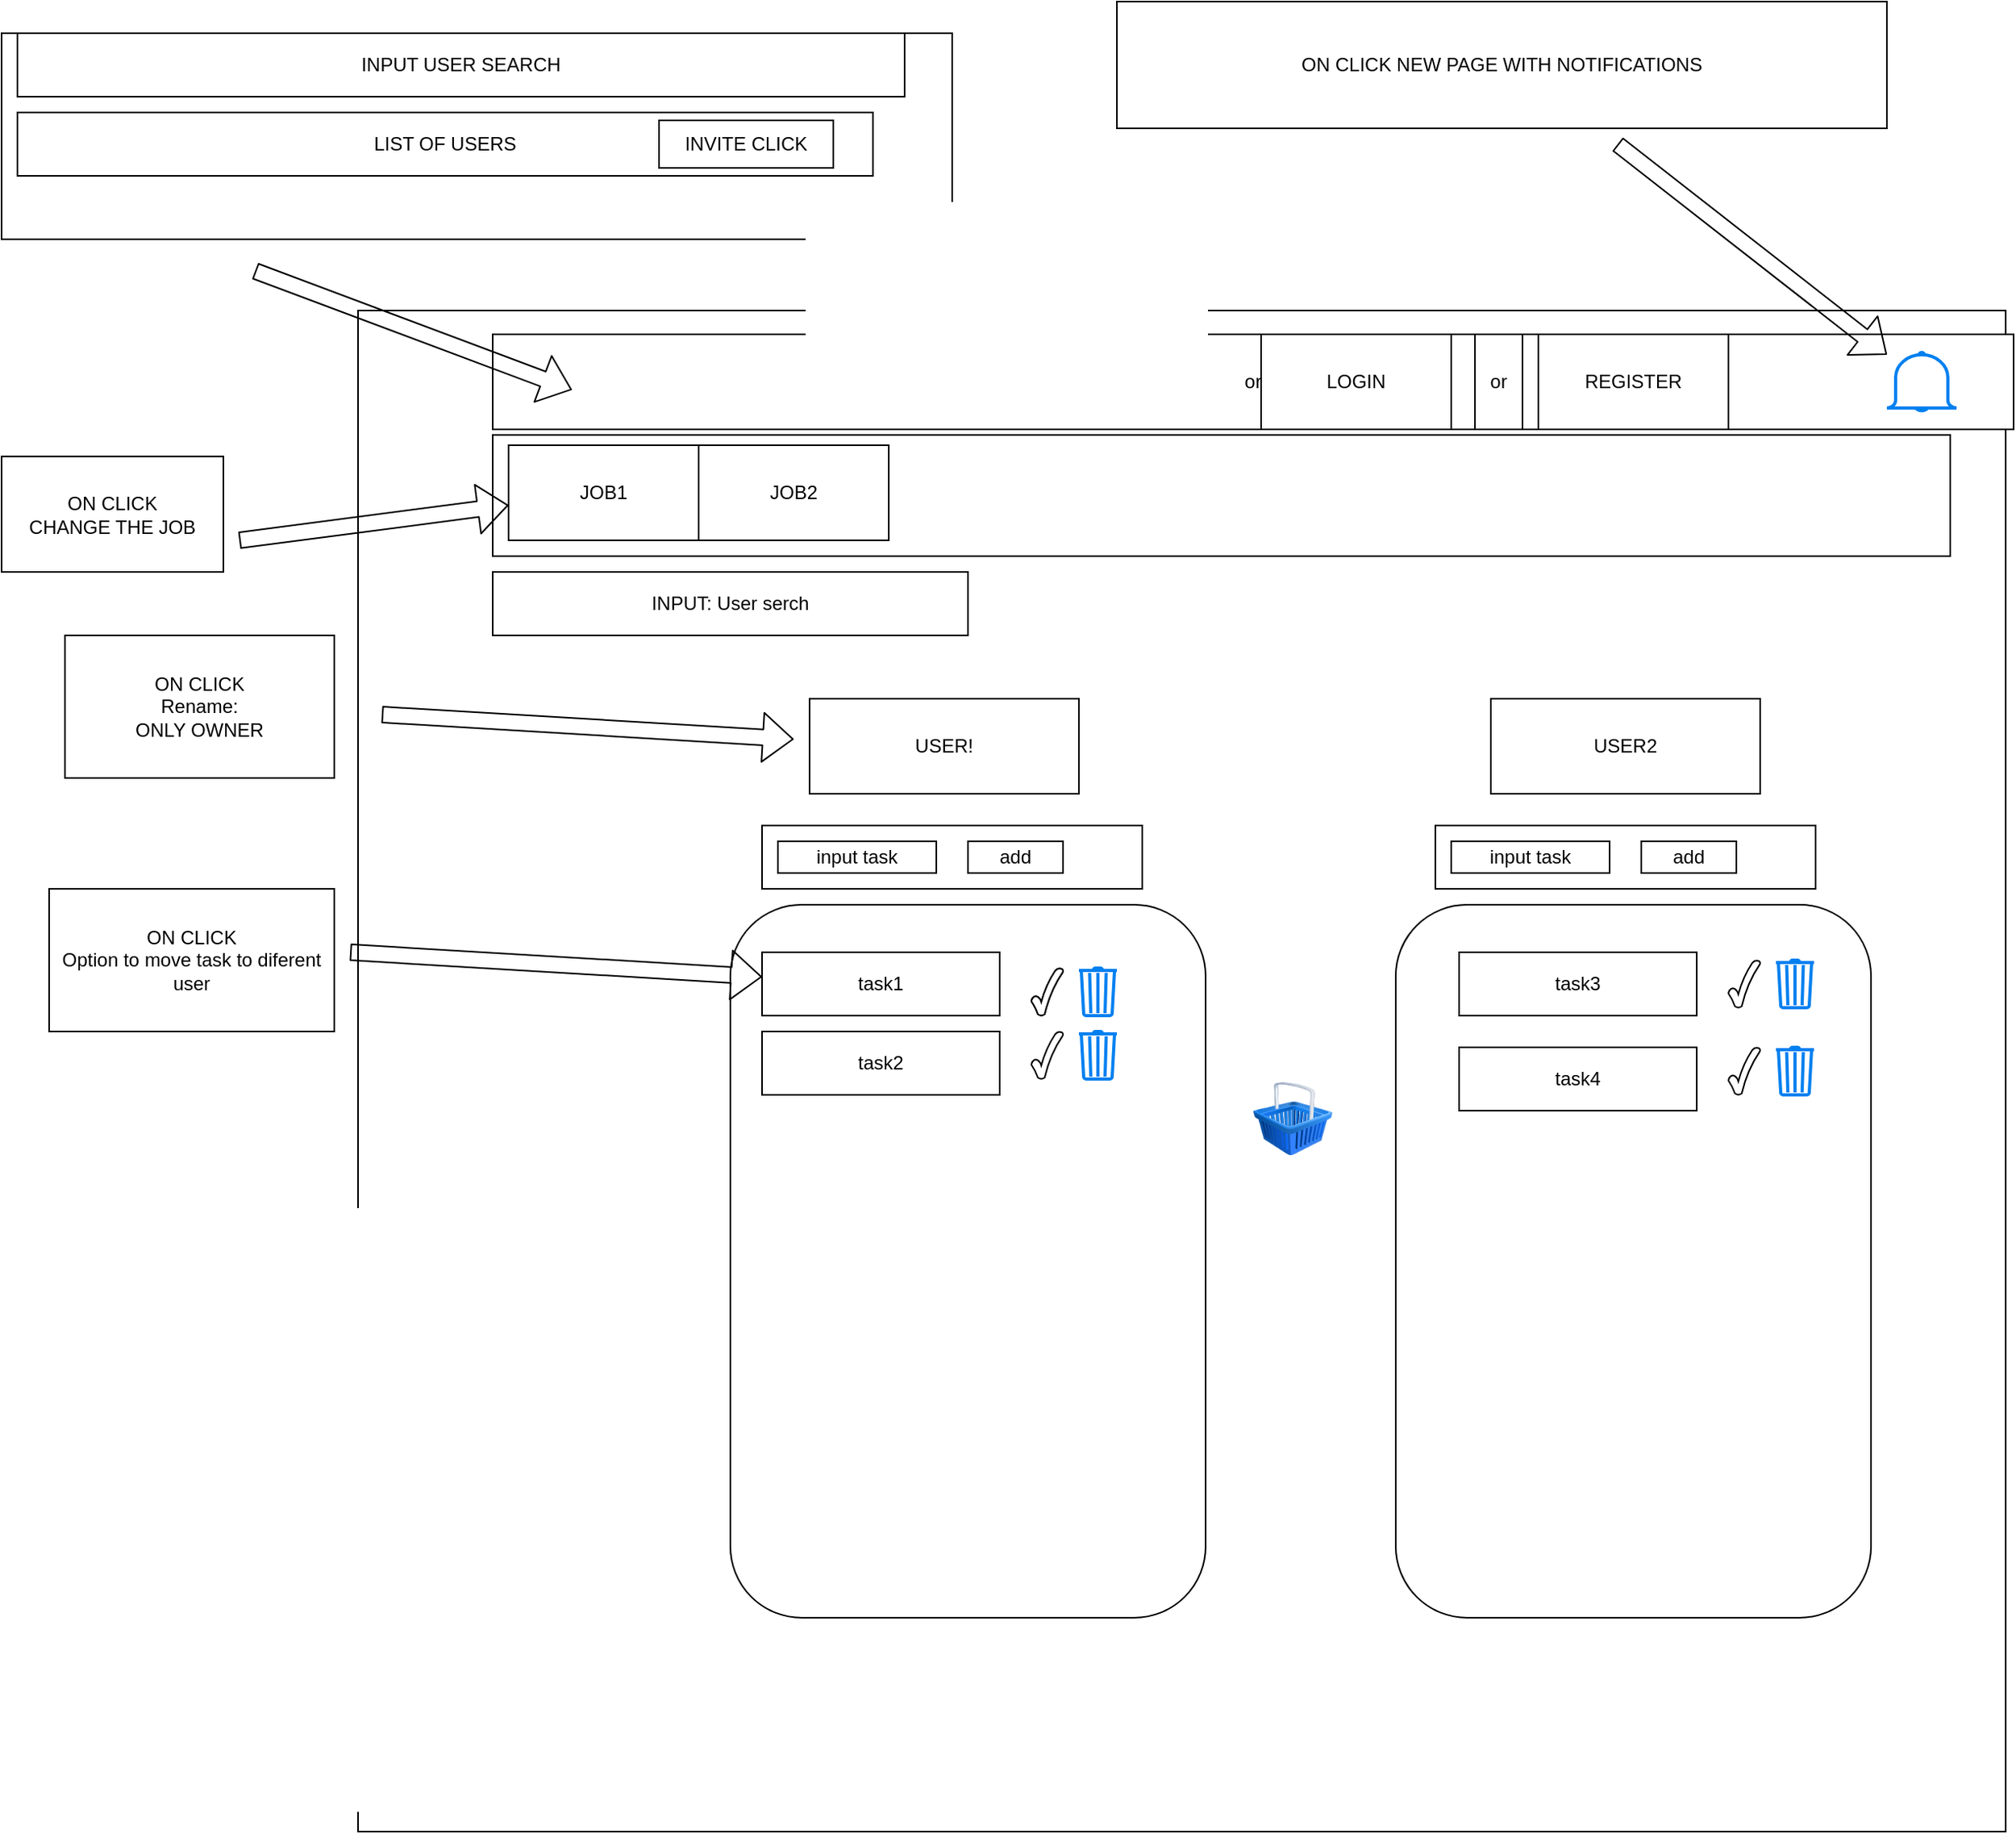 <mxfile>
    <diagram id="3bOlTyDR-okhvdk4rJFw" name="Page-1">
        <mxGraphModel dx="1770" dy="1622" grid="1" gridSize="10" guides="1" tooltips="1" connect="1" arrows="1" fold="1" page="1" pageScale="1" pageWidth="850" pageHeight="1100" math="0" shadow="0">
            <root>
                <mxCell id="0"/>
                <mxCell id="1" parent="0"/>
                <mxCell id="5" value="" style="rounded=0;whiteSpace=wrap;html=1;direction=south;" parent="1" vertex="1">
                    <mxGeometry x="-615" y="75" width="1040" height="960" as="geometry"/>
                </mxCell>
                <mxCell id="6" value="" style="rounded=1;whiteSpace=wrap;html=1;direction=south;" parent="1" vertex="1">
                    <mxGeometry x="-380" y="450" width="300" height="450" as="geometry"/>
                </mxCell>
                <mxCell id="7" value="" style="rounded=1;whiteSpace=wrap;html=1;direction=south;" parent="1" vertex="1">
                    <mxGeometry x="40" y="450" width="300" height="450" as="geometry"/>
                </mxCell>
                <mxCell id="8" value="USER!" style="rounded=0;whiteSpace=wrap;html=1;" parent="1" vertex="1">
                    <mxGeometry x="-330" y="320" width="170" height="60" as="geometry"/>
                </mxCell>
                <mxCell id="9" value="USER2" style="rounded=0;whiteSpace=wrap;html=1;" parent="1" vertex="1">
                    <mxGeometry x="100" y="320" width="170" height="60" as="geometry"/>
                </mxCell>
                <mxCell id="16" value="task1" style="rounded=0;whiteSpace=wrap;html=1;" parent="1" vertex="1">
                    <mxGeometry x="-360" y="480" width="150" height="40" as="geometry"/>
                </mxCell>
                <mxCell id="17" value="task2" style="rounded=0;whiteSpace=wrap;html=1;" parent="1" vertex="1">
                    <mxGeometry x="-360" y="530" width="150" height="40" as="geometry"/>
                </mxCell>
                <mxCell id="18" value="task3" style="rounded=0;whiteSpace=wrap;html=1;" parent="1" vertex="1">
                    <mxGeometry x="80" y="480" width="150" height="40" as="geometry"/>
                </mxCell>
                <mxCell id="19" value="task4" style="rounded=0;whiteSpace=wrap;html=1;" parent="1" vertex="1">
                    <mxGeometry x="80" y="540" width="150" height="40" as="geometry"/>
                </mxCell>
                <mxCell id="21" value="or" style="rounded=0;whiteSpace=wrap;html=1;" parent="1" vertex="1">
                    <mxGeometry x="-530" y="90" width="960" height="60" as="geometry"/>
                </mxCell>
                <mxCell id="22" value="REGISTER" style="rounded=0;whiteSpace=wrap;html=1;" parent="1" vertex="1">
                    <mxGeometry x="130" y="90" width="120" height="60" as="geometry"/>
                </mxCell>
                <mxCell id="23" value="LOGIN" style="rounded=0;whiteSpace=wrap;html=1;" parent="1" vertex="1">
                    <mxGeometry x="-45" y="90" width="120" height="60" as="geometry"/>
                </mxCell>
                <mxCell id="25" value="" style="html=1;verticalLabelPosition=bottom;align=center;labelBackgroundColor=#ffffff;verticalAlign=top;strokeWidth=2;strokeColor=#0080F0;shadow=0;dashed=0;shape=mxgraph.ios7.icons.bell;" parent="1" vertex="1">
                    <mxGeometry x="350" y="101.45" width="44" height="37.1" as="geometry"/>
                </mxCell>
                <mxCell id="29" value="or" style="rounded=0;whiteSpace=wrap;html=1;" parent="1" vertex="1">
                    <mxGeometry x="90" y="90" width="30" height="60" as="geometry"/>
                </mxCell>
                <mxCell id="31" value="" style="rounded=0;whiteSpace=wrap;html=1;" parent="1" vertex="1">
                    <mxGeometry x="-360" y="400" width="240" height="40" as="geometry"/>
                </mxCell>
                <mxCell id="34" value="input task" style="rounded=0;whiteSpace=wrap;html=1;" parent="1" vertex="1">
                    <mxGeometry x="-350" y="410" width="100" height="20" as="geometry"/>
                </mxCell>
                <mxCell id="35" value="add" style="rounded=0;whiteSpace=wrap;html=1;" parent="1" vertex="1">
                    <mxGeometry x="-230" y="410" width="60" height="20" as="geometry"/>
                </mxCell>
                <mxCell id="36" value="" style="rounded=0;whiteSpace=wrap;html=1;" parent="1" vertex="1">
                    <mxGeometry x="65" y="400" width="240" height="40" as="geometry"/>
                </mxCell>
                <mxCell id="37" value="input task" style="rounded=0;whiteSpace=wrap;html=1;" parent="1" vertex="1">
                    <mxGeometry x="75" y="410" width="100" height="20" as="geometry"/>
                </mxCell>
                <mxCell id="38" value="add" style="rounded=0;whiteSpace=wrap;html=1;" parent="1" vertex="1">
                    <mxGeometry x="195" y="410" width="60" height="20" as="geometry"/>
                </mxCell>
                <mxCell id="39" value="" style="verticalLabelPosition=bottom;verticalAlign=top;html=1;shape=mxgraph.basic.tick" parent="1" vertex="1">
                    <mxGeometry x="-190" y="490" width="20" height="30" as="geometry"/>
                </mxCell>
                <mxCell id="40" value="" style="html=1;verticalLabelPosition=bottom;align=center;labelBackgroundColor=#ffffff;verticalAlign=top;strokeWidth=2;strokeColor=#0080F0;shadow=0;dashed=0;shape=mxgraph.ios7.icons.trashcan;" parent="1" vertex="1">
                    <mxGeometry x="-160" y="490" width="24" height="30" as="geometry"/>
                </mxCell>
                <mxCell id="45" value="" style="verticalLabelPosition=bottom;verticalAlign=top;html=1;shape=mxgraph.basic.tick" parent="1" vertex="1">
                    <mxGeometry x="-190" y="490" width="20" height="30" as="geometry"/>
                </mxCell>
                <mxCell id="48" value="" style="html=1;verticalLabelPosition=bottom;align=center;labelBackgroundColor=#ffffff;verticalAlign=top;strokeWidth=2;strokeColor=#0080F0;shadow=0;dashed=0;shape=mxgraph.ios7.icons.trashcan;" parent="1" vertex="1">
                    <mxGeometry x="-160" y="530" width="24" height="30" as="geometry"/>
                </mxCell>
                <mxCell id="49" value="" style="verticalLabelPosition=bottom;verticalAlign=top;html=1;shape=mxgraph.basic.tick" parent="1" vertex="1">
                    <mxGeometry x="-190" y="530" width="20" height="30" as="geometry"/>
                </mxCell>
                <mxCell id="50" value="" style="html=1;verticalLabelPosition=bottom;align=center;labelBackgroundColor=#ffffff;verticalAlign=top;strokeWidth=2;strokeColor=#0080F0;shadow=0;dashed=0;shape=mxgraph.ios7.icons.trashcan;" parent="1" vertex="1">
                    <mxGeometry x="280" y="485" width="24" height="30" as="geometry"/>
                </mxCell>
                <mxCell id="51" value="" style="verticalLabelPosition=bottom;verticalAlign=top;html=1;shape=mxgraph.basic.tick" parent="1" vertex="1">
                    <mxGeometry x="250" y="485" width="20" height="30" as="geometry"/>
                </mxCell>
                <mxCell id="52" value="" style="html=1;verticalLabelPosition=bottom;align=center;labelBackgroundColor=#ffffff;verticalAlign=top;strokeWidth=2;strokeColor=#0080F0;shadow=0;dashed=0;shape=mxgraph.ios7.icons.trashcan;" parent="1" vertex="1">
                    <mxGeometry x="280" y="540" width="24" height="30" as="geometry"/>
                </mxCell>
                <mxCell id="53" value="" style="verticalLabelPosition=bottom;verticalAlign=top;html=1;shape=mxgraph.basic.tick" parent="1" vertex="1">
                    <mxGeometry x="250" y="540" width="20" height="30" as="geometry"/>
                </mxCell>
                <mxCell id="54" value="" style="rounded=0;whiteSpace=wrap;html=1;" parent="1" vertex="1">
                    <mxGeometry x="-530" y="153.55" width="920" height="76.45" as="geometry"/>
                </mxCell>
                <mxCell id="55" value="JOB1" style="rounded=0;whiteSpace=wrap;html=1;" parent="1" vertex="1">
                    <mxGeometry x="-520" y="160" width="120" height="60" as="geometry"/>
                </mxCell>
                <mxCell id="56" value="JOB2" style="rounded=0;whiteSpace=wrap;html=1;" parent="1" vertex="1">
                    <mxGeometry x="-400" y="160" width="120" height="60" as="geometry"/>
                </mxCell>
                <mxCell id="62" value="" style="shape=flexArrow;endArrow=classic;html=1;" parent="1" target="16" edge="1">
                    <mxGeometry width="50" height="50" relative="1" as="geometry">
                        <mxPoint x="-620" y="480" as="sourcePoint"/>
                        <mxPoint x="-240" y="410" as="targetPoint"/>
                        <Array as="points"/>
                    </mxGeometry>
                </mxCell>
                <mxCell id="64" value="ON CLICK&lt;br&gt;Option to move task to diferent user" style="rounded=0;whiteSpace=wrap;html=1;" parent="1" vertex="1">
                    <mxGeometry x="-810" y="440" width="180" height="90" as="geometry"/>
                </mxCell>
                <mxCell id="65" value="" style="shape=flexArrow;endArrow=classic;html=1;" parent="1" edge="1">
                    <mxGeometry width="50" height="50" relative="1" as="geometry">
                        <mxPoint x="-600.0" y="330.0" as="sourcePoint"/>
                        <mxPoint x="-340.0" y="345.522" as="targetPoint"/>
                        <Array as="points"/>
                    </mxGeometry>
                </mxCell>
                <mxCell id="67" value="ON CLICK&lt;br&gt;Rename:&lt;br&gt;ONLY OWNER" style="rounded=0;whiteSpace=wrap;html=1;" parent="1" vertex="1">
                    <mxGeometry x="-800" y="280" width="170" height="90" as="geometry"/>
                </mxCell>
                <mxCell id="68" value="" style="shape=flexArrow;endArrow=classic;html=1;" parent="1" target="55" edge="1">
                    <mxGeometry width="50" height="50" relative="1" as="geometry">
                        <mxPoint x="-690" y="220" as="sourcePoint"/>
                        <mxPoint x="-520.0" y="225.522" as="targetPoint"/>
                        <Array as="points"/>
                    </mxGeometry>
                </mxCell>
                <mxCell id="69" value="ON CLICK&lt;br&gt;CHANGE THE JOB" style="rounded=0;whiteSpace=wrap;html=1;" parent="1" vertex="1">
                    <mxGeometry x="-840" y="167.1" width="140" height="72.9" as="geometry"/>
                </mxCell>
                <mxCell id="70" value="" style="shape=flexArrow;endArrow=classic;html=1;" parent="1" edge="1">
                    <mxGeometry width="50" height="50" relative="1" as="geometry">
                        <mxPoint x="-680" y="50" as="sourcePoint"/>
                        <mxPoint x="-480.0" y="125" as="targetPoint"/>
                        <Array as="points"/>
                    </mxGeometry>
                </mxCell>
                <mxCell id="71" value="" style="rounded=0;whiteSpace=wrap;html=1;" parent="1" vertex="1">
                    <mxGeometry x="-840" y="-100" width="600" height="130" as="geometry"/>
                </mxCell>
                <mxCell id="72" value="LIST OF USERS" style="rounded=0;whiteSpace=wrap;html=1;" parent="1" vertex="1">
                    <mxGeometry x="-830" y="-50" width="540" height="40" as="geometry"/>
                </mxCell>
                <mxCell id="73" value="INPUT USER SEARCH" style="rounded=0;whiteSpace=wrap;html=1;" parent="1" vertex="1">
                    <mxGeometry x="-830" y="-100" width="560" height="40" as="geometry"/>
                </mxCell>
                <mxCell id="77" value="INVITE CLICK" style="rounded=0;whiteSpace=wrap;html=1;" parent="1" vertex="1">
                    <mxGeometry x="-425" y="-45" width="110" height="30" as="geometry"/>
                </mxCell>
                <mxCell id="78" value="" style="image;html=1;image=img/lib/clip_art/finance/Shopping_Cart_128x128.png" parent="1" vertex="1">
                    <mxGeometry x="-50" y="560" width="50" height="50" as="geometry"/>
                </mxCell>
                <mxCell id="82" value="INPUT: User serch" style="rounded=0;whiteSpace=wrap;html=1;" parent="1" vertex="1">
                    <mxGeometry x="-530" y="240" width="300" height="40" as="geometry"/>
                </mxCell>
                <mxCell id="83" value="ON CLICK NEW PAGE WITH NOTIFICATIONS" style="rounded=0;whiteSpace=wrap;html=1;" parent="1" vertex="1">
                    <mxGeometry x="-136" y="-120" width="486" height="80" as="geometry"/>
                </mxCell>
                <mxCell id="84" value="" style="shape=flexArrow;endArrow=classic;html=1;" parent="1" target="25" edge="1">
                    <mxGeometry width="50" height="50" relative="1" as="geometry">
                        <mxPoint x="180" y="-30" as="sourcePoint"/>
                        <mxPoint x="-130" y="200" as="targetPoint"/>
                    </mxGeometry>
                </mxCell>
            </root>
        </mxGraphModel>
    </diagram>
</mxfile>